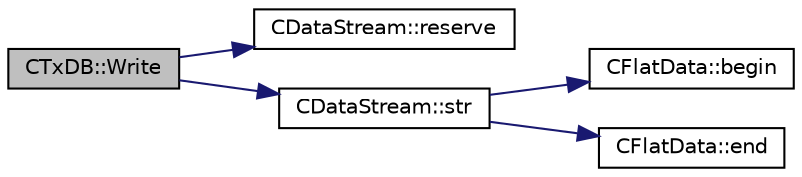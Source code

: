digraph "CTxDB::Write"
{
  edge [fontname="Helvetica",fontsize="10",labelfontname="Helvetica",labelfontsize="10"];
  node [fontname="Helvetica",fontsize="10",shape=record];
  rankdir="LR";
  Node718 [label="CTxDB::Write",height=0.2,width=0.4,color="black", fillcolor="grey75", style="filled", fontcolor="black"];
  Node718 -> Node719 [color="midnightblue",fontsize="10",style="solid",fontname="Helvetica"];
  Node719 [label="CDataStream::reserve",height=0.2,width=0.4,color="black", fillcolor="white", style="filled",URL="$d5/d41/class_c_data_stream.html#a5542e71bd7af2ab7cd7be0f381d39cb5"];
  Node718 -> Node720 [color="midnightblue",fontsize="10",style="solid",fontname="Helvetica"];
  Node720 [label="CDataStream::str",height=0.2,width=0.4,color="black", fillcolor="white", style="filled",URL="$d5/d41/class_c_data_stream.html#aac770a2b809917189c4476ee899b2d8b"];
  Node720 -> Node721 [color="midnightblue",fontsize="10",style="solid",fontname="Helvetica"];
  Node721 [label="CFlatData::begin",height=0.2,width=0.4,color="black", fillcolor="white", style="filled",URL="$d8/d4d/class_c_flat_data.html#ac8131cc3aec84905d7786fb19ff8953d"];
  Node720 -> Node722 [color="midnightblue",fontsize="10",style="solid",fontname="Helvetica"];
  Node722 [label="CFlatData::end",height=0.2,width=0.4,color="black", fillcolor="white", style="filled",URL="$d8/d4d/class_c_flat_data.html#ae88ae9f4121ff18aa8e29a3a40d7ee67"];
}
